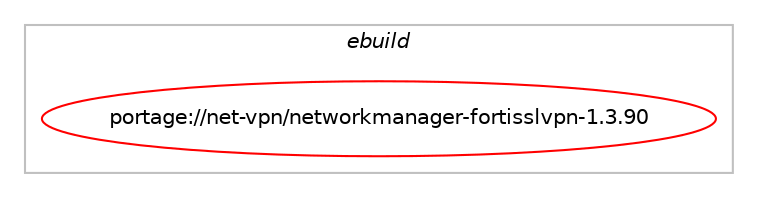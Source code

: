 digraph prolog {

# *************
# Graph options
# *************

newrank=true;
concentrate=true;
compound=true;
graph [rankdir=LR,fontname=Helvetica,fontsize=10,ranksep=1.5];#, ranksep=2.5, nodesep=0.2];
edge  [arrowhead=vee];
node  [fontname=Helvetica,fontsize=10];

# **********
# The ebuild
# **********

subgraph cluster_leftcol {
color=gray;
label=<<i>ebuild</i>>;
id [label="portage://net-vpn/networkmanager-fortisslvpn-1.3.90", color=red, width=4, href="../net-vpn/networkmanager-fortisslvpn-1.3.90.svg"];
}

# ****************
# The dependencies
# ****************

subgraph cluster_midcol {
color=gray;
label=<<i>dependencies</i>>;
subgraph cluster_compile {
fillcolor="#eeeeee";
style=filled;
label=<<i>compile</i>>;
# *** BEGIN UNKNOWN DEPENDENCY TYPE (TODO) ***
# id -> equal(use_conditional_group(positive,gtk,portage://net-vpn/networkmanager-fortisslvpn-1.3.90,[package_dependency(portage://net-vpn/networkmanager-fortisslvpn-1.3.90,install,no,app-crypt,libsecret,greaterequal,[0.18,,,0.18],[],[]),package_dependency(portage://net-vpn/networkmanager-fortisslvpn-1.3.90,install,no,media-libs,harfbuzz,none,[,,],[],[]),package_dependency(portage://net-vpn/networkmanager-fortisslvpn-1.3.90,install,no,net-libs,libnma,greaterequal,[1.2.0,,,1.2.0],[],[]),package_dependency(portage://net-vpn/networkmanager-fortisslvpn-1.3.90,install,no,x11-libs,cairo,none,[,,],[],[]),package_dependency(portage://net-vpn/networkmanager-fortisslvpn-1.3.90,install,no,x11-libs,gdk-pixbuf,none,[,,],[],[]),package_dependency(portage://net-vpn/networkmanager-fortisslvpn-1.3.90,install,no,x11-libs,gtk+,greaterequal,[3.4,,,3.4],[slot(3)],[]),package_dependency(portage://net-vpn/networkmanager-fortisslvpn-1.3.90,install,no,x11-libs,pango,none,[,,],[],[])]))
# *** END UNKNOWN DEPENDENCY TYPE (TODO) ***

# *** BEGIN UNKNOWN DEPENDENCY TYPE (TODO) ***
# id -> equal(package_dependency(portage://net-vpn/networkmanager-fortisslvpn-1.3.90,install,no,dev-libs,glib,greaterequal,[2.32,,,2.32],[slot(2)],[]))
# *** END UNKNOWN DEPENDENCY TYPE (TODO) ***

# *** BEGIN UNKNOWN DEPENDENCY TYPE (TODO) ***
# id -> equal(package_dependency(portage://net-vpn/networkmanager-fortisslvpn-1.3.90,install,no,dev-util,desktop-file-utils,none,[,,],[],[]))
# *** END UNKNOWN DEPENDENCY TYPE (TODO) ***

# *** BEGIN UNKNOWN DEPENDENCY TYPE (TODO) ***
# id -> equal(package_dependency(portage://net-vpn/networkmanager-fortisslvpn-1.3.90,install,no,net-misc,networkmanager,greaterequal,[1.2,,,1.2],any_same_slot,[]))
# *** END UNKNOWN DEPENDENCY TYPE (TODO) ***

# *** BEGIN UNKNOWN DEPENDENCY TYPE (TODO) ***
# id -> equal(package_dependency(portage://net-vpn/networkmanager-fortisslvpn-1.3.90,install,no,x11-misc,shared-mime-info,none,[,,],[],[]))
# *** END UNKNOWN DEPENDENCY TYPE (TODO) ***

}
subgraph cluster_compileandrun {
fillcolor="#eeeeee";
style=filled;
label=<<i>compile and run</i>>;
}
subgraph cluster_run {
fillcolor="#eeeeee";
style=filled;
label=<<i>run</i>>;
# *** BEGIN UNKNOWN DEPENDENCY TYPE (TODO) ***
# id -> equal(package_dependency(portage://net-vpn/networkmanager-fortisslvpn-1.3.90,run,no,net-dialup,ppp,none,[,,],[],[]))
# *** END UNKNOWN DEPENDENCY TYPE (TODO) ***

# *** BEGIN UNKNOWN DEPENDENCY TYPE (TODO) ***
# id -> equal(package_dependency(portage://net-vpn/networkmanager-fortisslvpn-1.3.90,run,no,net-vpn,openfortivpn,greaterequal,[1.2.0,,,1.2.0],[],[]))
# *** END UNKNOWN DEPENDENCY TYPE (TODO) ***

}
}

# **************
# The candidates
# **************

subgraph cluster_choices {
rank=same;
color=gray;
label=<<i>candidates</i>>;

}

}
